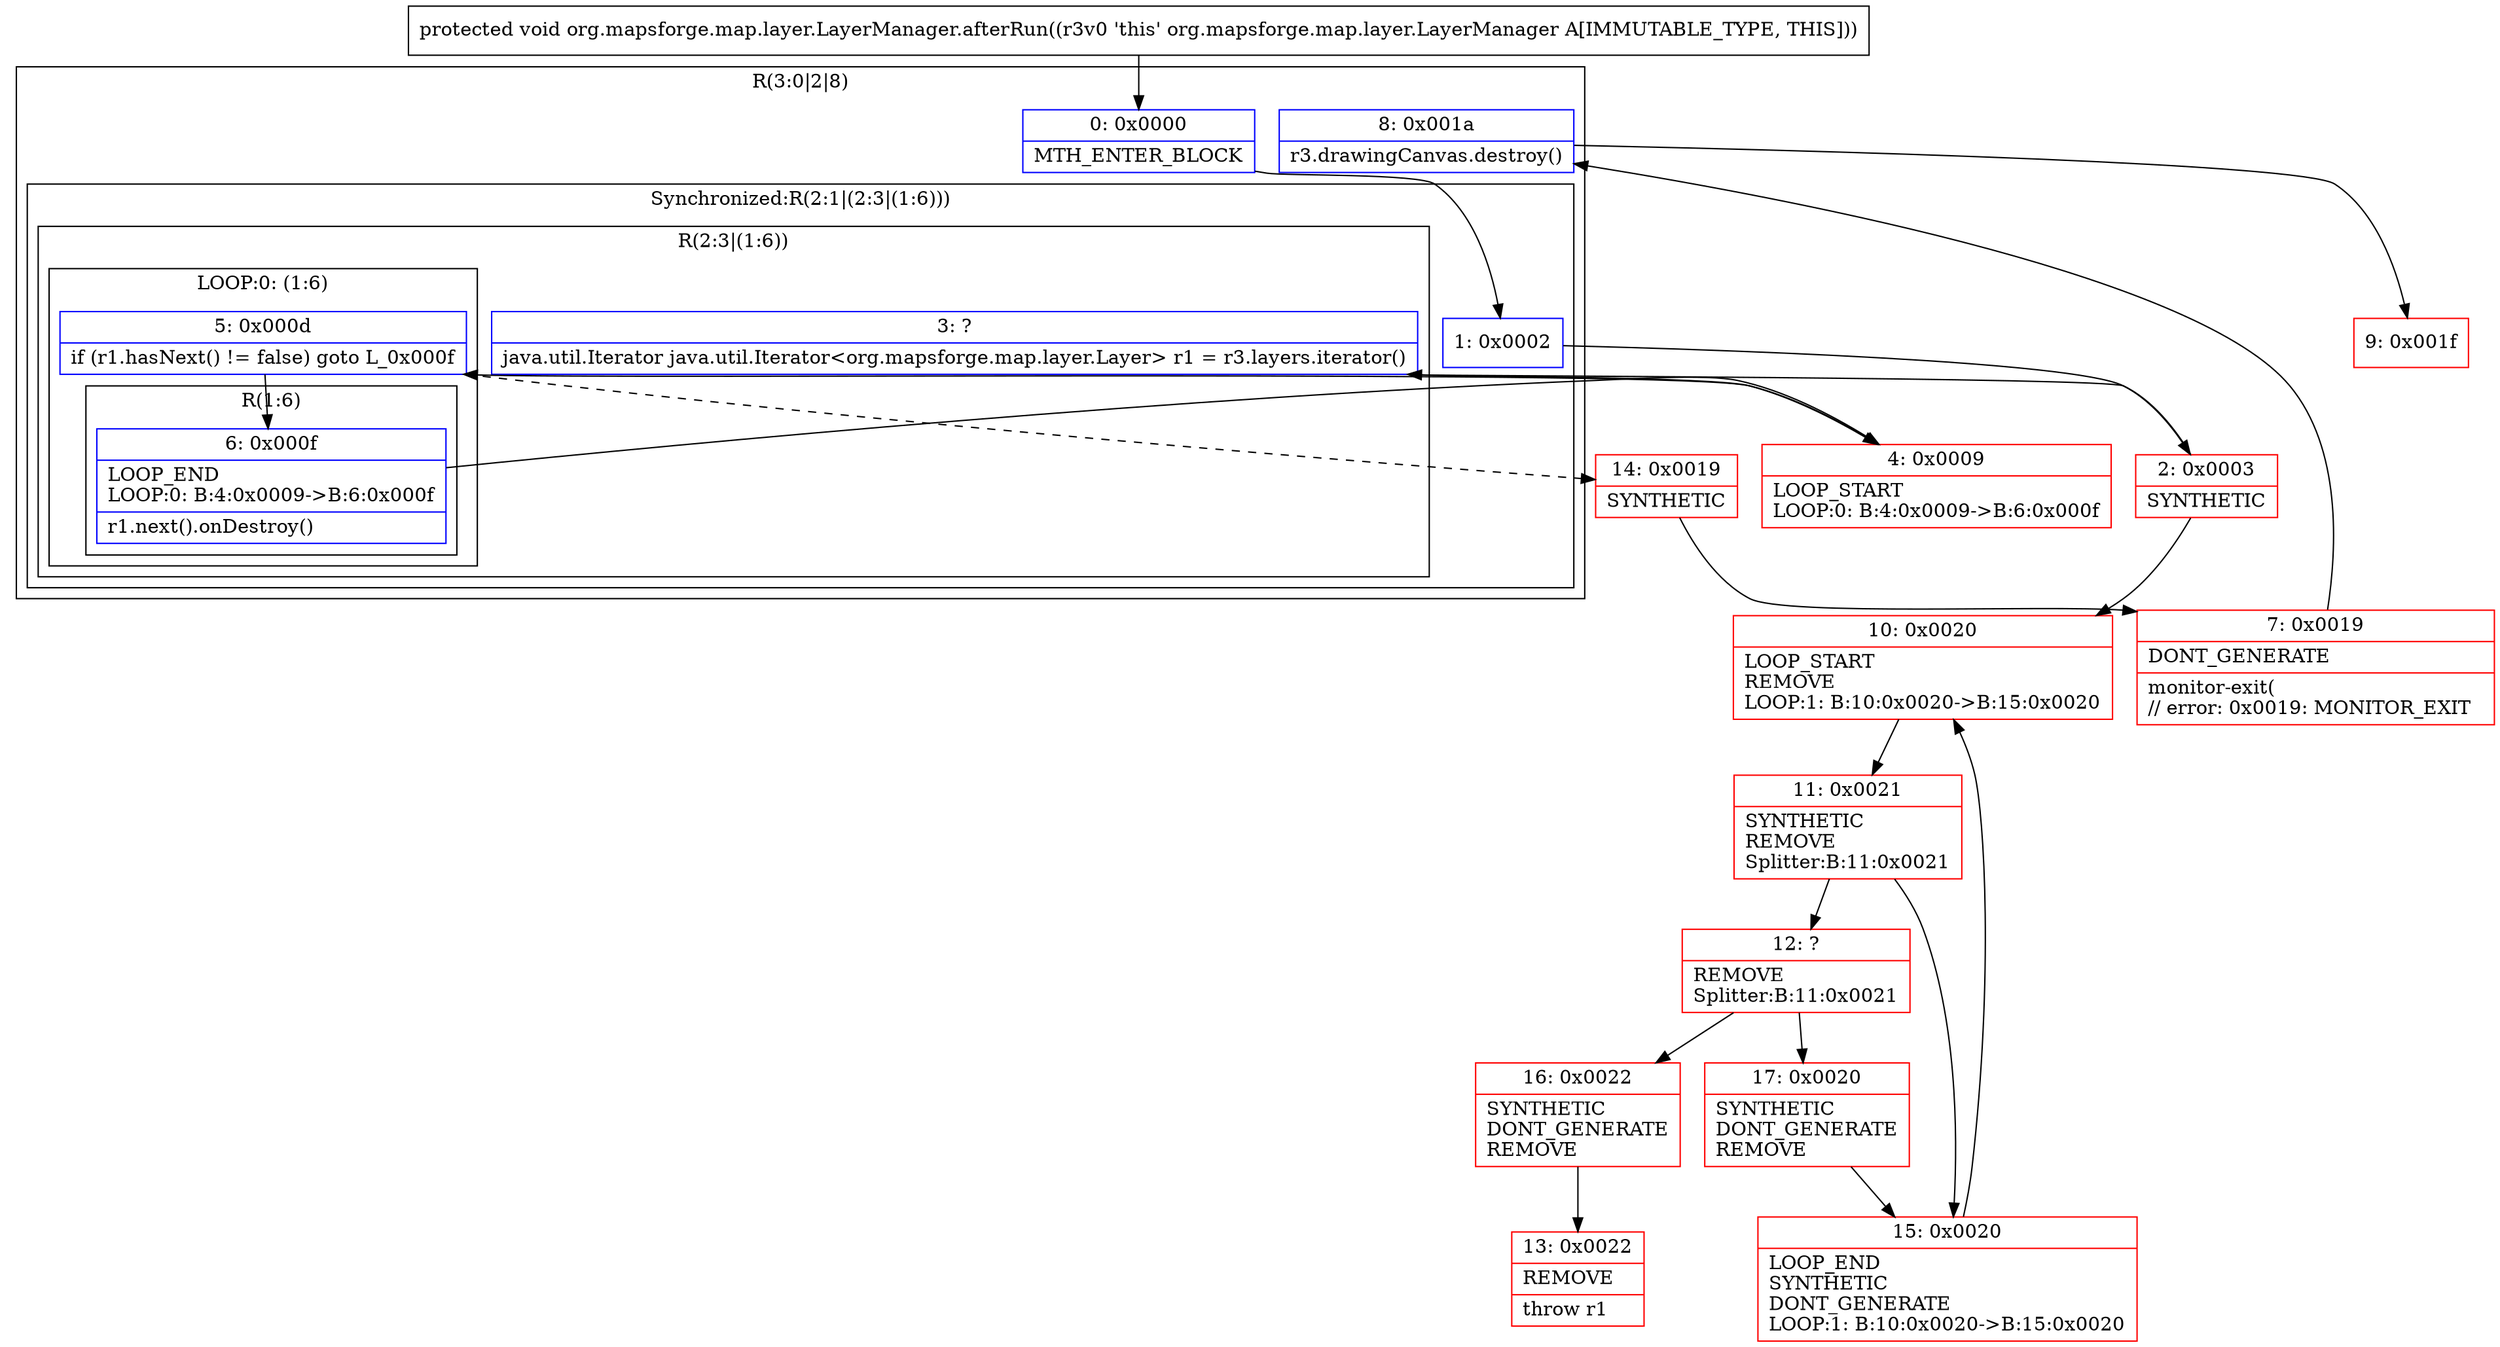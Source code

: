 digraph "CFG fororg.mapsforge.map.layer.LayerManager.afterRun()V" {
subgraph cluster_Region_1234016000 {
label = "R(3:0|2|8)";
node [shape=record,color=blue];
Node_0 [shape=record,label="{0\:\ 0x0000|MTH_ENTER_BLOCK\l}"];
subgraph cluster_SynchronizedRegion_1761929240 {
label = "Synchronized:R(2:1|(2:3|(1:6)))";
node [shape=record,color=blue];
Node_1 [shape=record,label="{1\:\ 0x0002}"];
subgraph cluster_Region_1882530997 {
label = "R(2:3|(1:6))";
node [shape=record,color=blue];
Node_3 [shape=record,label="{3\:\ ?|java.util.Iterator java.util.Iterator\<org.mapsforge.map.layer.Layer\> r1 = r3.layers.iterator()\l}"];
subgraph cluster_LoopRegion_598173030 {
label = "LOOP:0: (1:6)";
node [shape=record,color=blue];
Node_5 [shape=record,label="{5\:\ 0x000d|if (r1.hasNext() != false) goto L_0x000f\l}"];
subgraph cluster_Region_332511238 {
label = "R(1:6)";
node [shape=record,color=blue];
Node_6 [shape=record,label="{6\:\ 0x000f|LOOP_END\lLOOP:0: B:4:0x0009\-\>B:6:0x000f\l|r1.next().onDestroy()\l}"];
}
}
}
}
Node_8 [shape=record,label="{8\:\ 0x001a|r3.drawingCanvas.destroy()\l}"];
}
Node_2 [shape=record,color=red,label="{2\:\ 0x0003|SYNTHETIC\l}"];
Node_4 [shape=record,color=red,label="{4\:\ 0x0009|LOOP_START\lLOOP:0: B:4:0x0009\-\>B:6:0x000f\l}"];
Node_7 [shape=record,color=red,label="{7\:\ 0x0019|DONT_GENERATE\l|monitor\-exit(\l\/\/ error: 0x0019: MONITOR_EXIT  \l}"];
Node_9 [shape=record,color=red,label="{9\:\ 0x001f}"];
Node_10 [shape=record,color=red,label="{10\:\ 0x0020|LOOP_START\lREMOVE\lLOOP:1: B:10:0x0020\-\>B:15:0x0020\l}"];
Node_11 [shape=record,color=red,label="{11\:\ 0x0021|SYNTHETIC\lREMOVE\lSplitter:B:11:0x0021\l}"];
Node_12 [shape=record,color=red,label="{12\:\ ?|REMOVE\lSplitter:B:11:0x0021\l}"];
Node_13 [shape=record,color=red,label="{13\:\ 0x0022|REMOVE\l|throw r1\l}"];
Node_14 [shape=record,color=red,label="{14\:\ 0x0019|SYNTHETIC\l}"];
Node_15 [shape=record,color=red,label="{15\:\ 0x0020|LOOP_END\lSYNTHETIC\lDONT_GENERATE\lLOOP:1: B:10:0x0020\-\>B:15:0x0020\l}"];
Node_16 [shape=record,color=red,label="{16\:\ 0x0022|SYNTHETIC\lDONT_GENERATE\lREMOVE\l}"];
Node_17 [shape=record,color=red,label="{17\:\ 0x0020|SYNTHETIC\lDONT_GENERATE\lREMOVE\l}"];
MethodNode[shape=record,label="{protected void org.mapsforge.map.layer.LayerManager.afterRun((r3v0 'this' org.mapsforge.map.layer.LayerManager A[IMMUTABLE_TYPE, THIS])) }"];
MethodNode -> Node_0;
Node_0 -> Node_1;
Node_1 -> Node_2;
Node_3 -> Node_4;
Node_5 -> Node_6;
Node_5 -> Node_14[style=dashed];
Node_6 -> Node_4;
Node_8 -> Node_9;
Node_2 -> Node_3;
Node_2 -> Node_10;
Node_4 -> Node_5;
Node_7 -> Node_8;
Node_10 -> Node_11;
Node_11 -> Node_12;
Node_11 -> Node_15;
Node_12 -> Node_16;
Node_12 -> Node_17;
Node_14 -> Node_7;
Node_15 -> Node_10;
Node_16 -> Node_13;
Node_17 -> Node_15;
}

